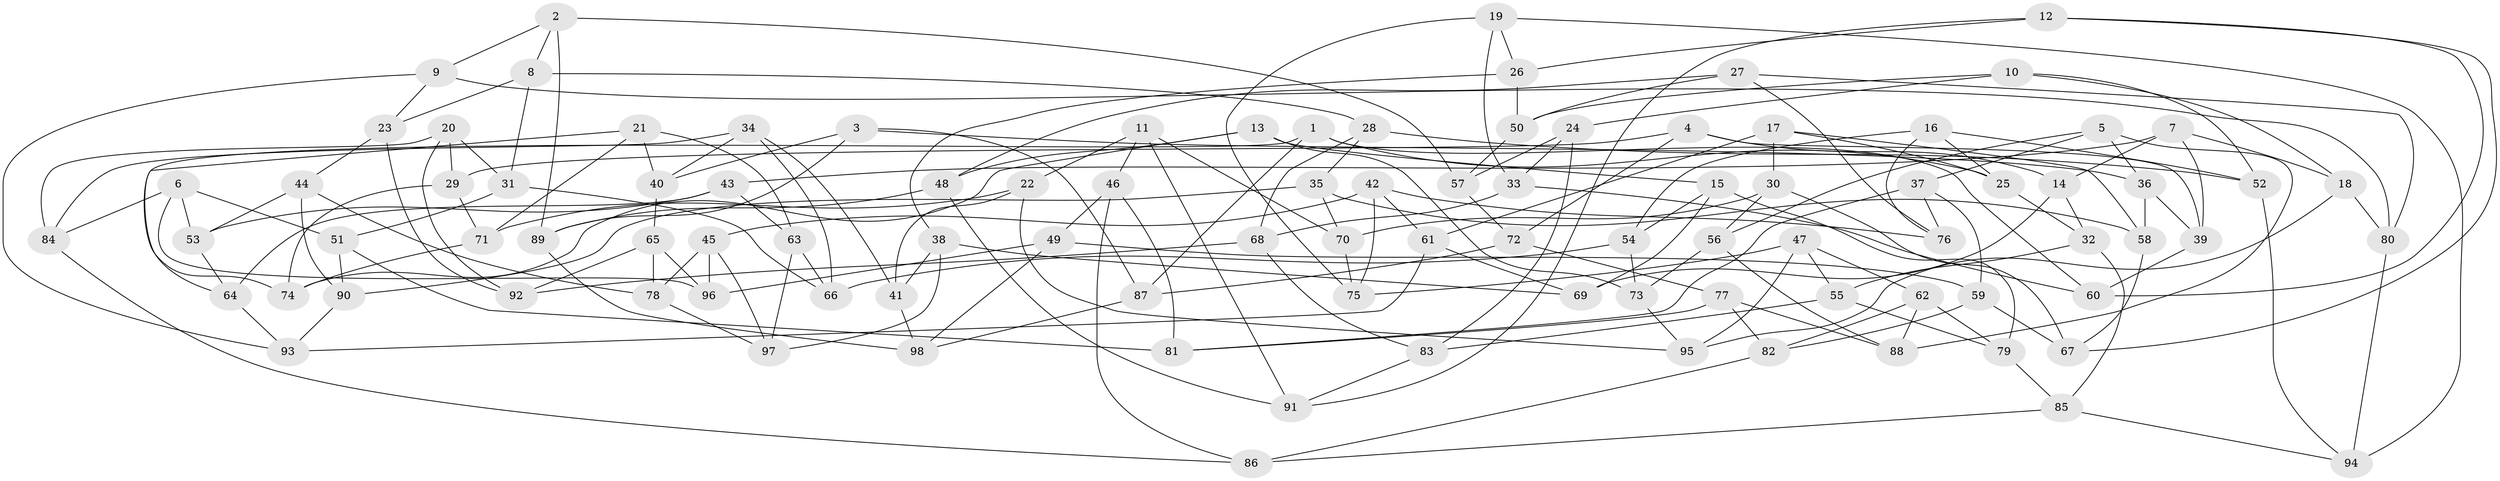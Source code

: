 // coarse degree distribution, {6: 0.559322033898305, 4: 0.3050847457627119, 5: 0.1016949152542373, 3: 0.03389830508474576}
// Generated by graph-tools (version 1.1) at 2025/52/02/27/25 19:52:32]
// undirected, 98 vertices, 196 edges
graph export_dot {
graph [start="1"]
  node [color=gray90,style=filled];
  1;
  2;
  3;
  4;
  5;
  6;
  7;
  8;
  9;
  10;
  11;
  12;
  13;
  14;
  15;
  16;
  17;
  18;
  19;
  20;
  21;
  22;
  23;
  24;
  25;
  26;
  27;
  28;
  29;
  30;
  31;
  32;
  33;
  34;
  35;
  36;
  37;
  38;
  39;
  40;
  41;
  42;
  43;
  44;
  45;
  46;
  47;
  48;
  49;
  50;
  51;
  52;
  53;
  54;
  55;
  56;
  57;
  58;
  59;
  60;
  61;
  62;
  63;
  64;
  65;
  66;
  67;
  68;
  69;
  70;
  71;
  72;
  73;
  74;
  75;
  76;
  77;
  78;
  79;
  80;
  81;
  82;
  83;
  84;
  85;
  86;
  87;
  88;
  89;
  90;
  91;
  92;
  93;
  94;
  95;
  96;
  97;
  98;
  1 -- 64;
  1 -- 25;
  1 -- 87;
  1 -- 60;
  2 -- 8;
  2 -- 57;
  2 -- 89;
  2 -- 9;
  3 -- 40;
  3 -- 89;
  3 -- 36;
  3 -- 87;
  4 -- 72;
  4 -- 29;
  4 -- 14;
  4 -- 39;
  5 -- 56;
  5 -- 37;
  5 -- 36;
  5 -- 88;
  6 -- 96;
  6 -- 84;
  6 -- 51;
  6 -- 53;
  7 -- 14;
  7 -- 18;
  7 -- 43;
  7 -- 39;
  8 -- 28;
  8 -- 23;
  8 -- 31;
  9 -- 80;
  9 -- 23;
  9 -- 93;
  10 -- 24;
  10 -- 50;
  10 -- 52;
  10 -- 18;
  11 -- 22;
  11 -- 46;
  11 -- 91;
  11 -- 70;
  12 -- 91;
  12 -- 60;
  12 -- 26;
  12 -- 67;
  13 -- 15;
  13 -- 74;
  13 -- 48;
  13 -- 73;
  14 -- 32;
  14 -- 69;
  15 -- 69;
  15 -- 79;
  15 -- 54;
  16 -- 52;
  16 -- 76;
  16 -- 25;
  16 -- 54;
  17 -- 61;
  17 -- 58;
  17 -- 25;
  17 -- 30;
  18 -- 95;
  18 -- 80;
  19 -- 33;
  19 -- 94;
  19 -- 75;
  19 -- 26;
  20 -- 84;
  20 -- 29;
  20 -- 31;
  20 -- 92;
  21 -- 40;
  21 -- 71;
  21 -- 74;
  21 -- 63;
  22 -- 95;
  22 -- 41;
  22 -- 71;
  23 -- 92;
  23 -- 44;
  24 -- 33;
  24 -- 57;
  24 -- 83;
  25 -- 32;
  26 -- 38;
  26 -- 50;
  27 -- 50;
  27 -- 80;
  27 -- 48;
  27 -- 76;
  28 -- 52;
  28 -- 68;
  28 -- 35;
  29 -- 74;
  29 -- 71;
  30 -- 70;
  30 -- 67;
  30 -- 56;
  31 -- 66;
  31 -- 51;
  32 -- 85;
  32 -- 55;
  33 -- 68;
  33 -- 60;
  34 -- 84;
  34 -- 41;
  34 -- 40;
  34 -- 66;
  35 -- 58;
  35 -- 90;
  35 -- 70;
  36 -- 39;
  36 -- 58;
  37 -- 81;
  37 -- 59;
  37 -- 76;
  38 -- 41;
  38 -- 69;
  38 -- 97;
  39 -- 60;
  40 -- 65;
  41 -- 98;
  42 -- 76;
  42 -- 61;
  42 -- 75;
  42 -- 45;
  43 -- 63;
  43 -- 64;
  43 -- 53;
  44 -- 53;
  44 -- 90;
  44 -- 78;
  45 -- 97;
  45 -- 78;
  45 -- 96;
  46 -- 86;
  46 -- 49;
  46 -- 81;
  47 -- 95;
  47 -- 55;
  47 -- 62;
  47 -- 75;
  48 -- 91;
  48 -- 89;
  49 -- 59;
  49 -- 98;
  49 -- 96;
  50 -- 57;
  51 -- 81;
  51 -- 90;
  52 -- 94;
  53 -- 64;
  54 -- 73;
  54 -- 66;
  55 -- 79;
  55 -- 83;
  56 -- 73;
  56 -- 88;
  57 -- 72;
  58 -- 67;
  59 -- 67;
  59 -- 82;
  61 -- 93;
  61 -- 69;
  62 -- 88;
  62 -- 79;
  62 -- 82;
  63 -- 97;
  63 -- 66;
  64 -- 93;
  65 -- 96;
  65 -- 78;
  65 -- 92;
  68 -- 92;
  68 -- 83;
  70 -- 75;
  71 -- 74;
  72 -- 77;
  72 -- 87;
  73 -- 95;
  77 -- 88;
  77 -- 82;
  77 -- 81;
  78 -- 97;
  79 -- 85;
  80 -- 94;
  82 -- 86;
  83 -- 91;
  84 -- 86;
  85 -- 94;
  85 -- 86;
  87 -- 98;
  89 -- 98;
  90 -- 93;
}

